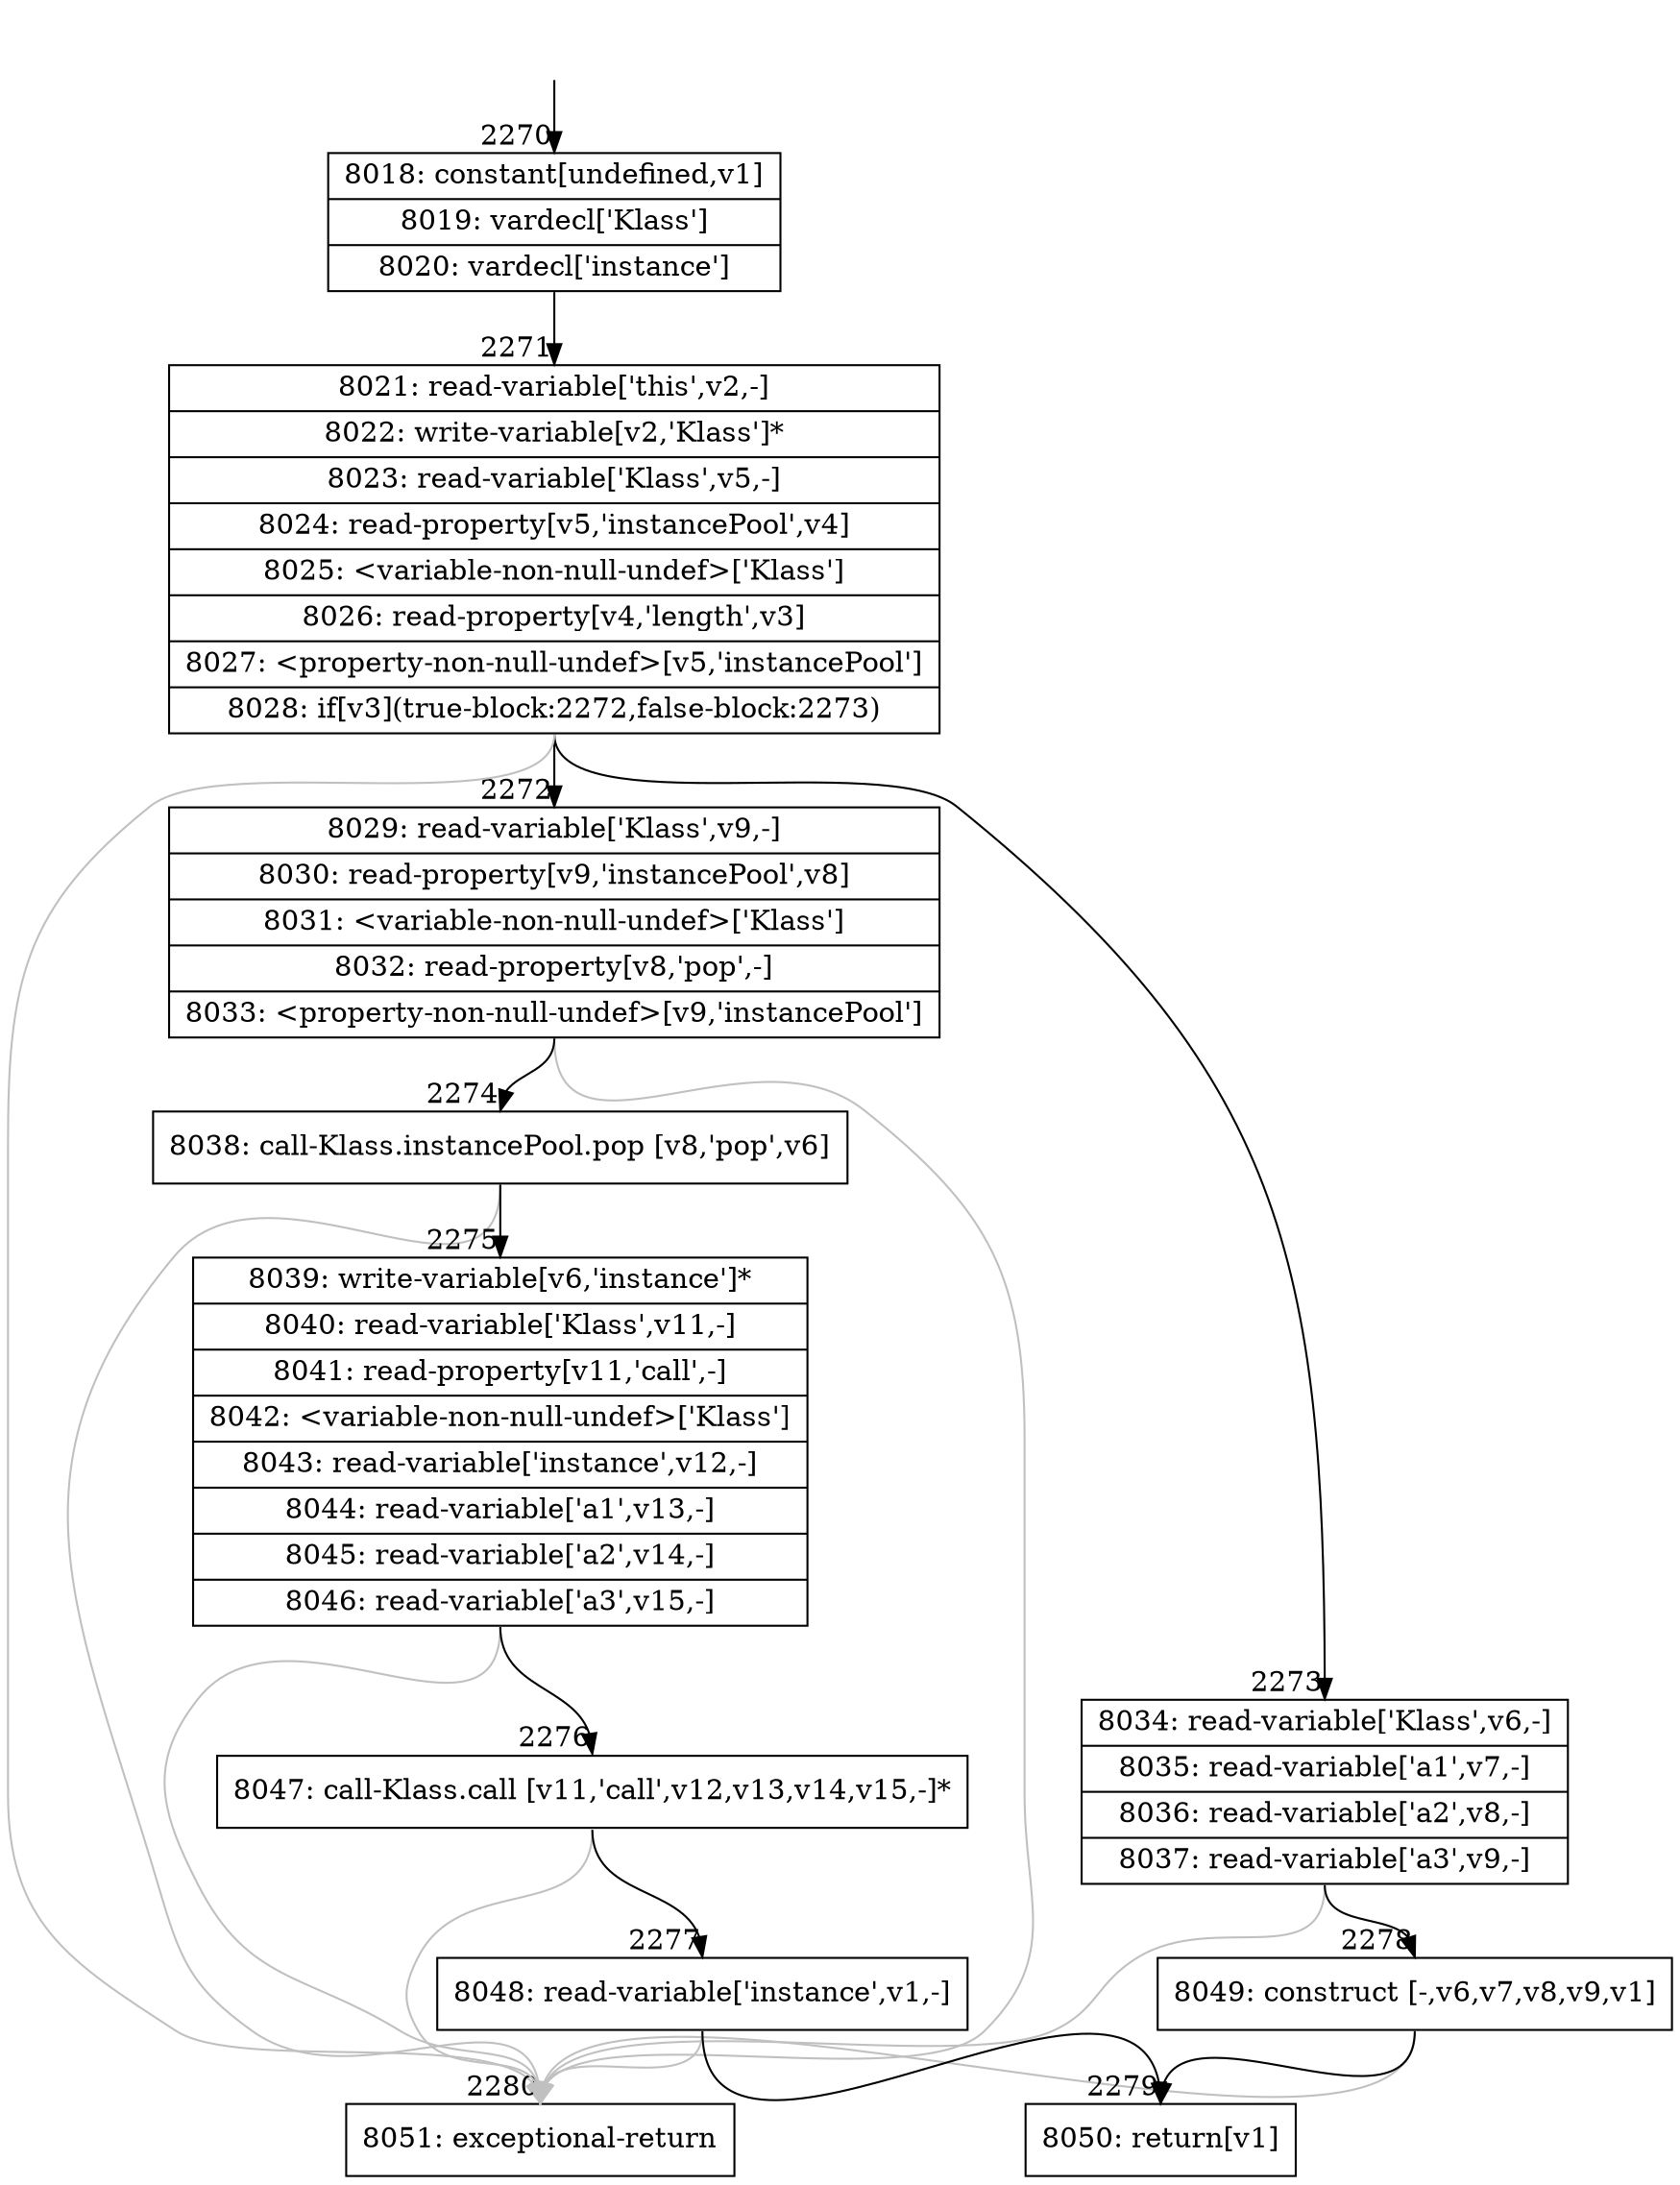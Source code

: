 digraph {
rankdir="TD"
BB_entry164[shape=none,label=""];
BB_entry164 -> BB2270 [tailport=s, headport=n, headlabel="    2270"]
BB2270 [shape=record label="{8018: constant[undefined,v1]|8019: vardecl['Klass']|8020: vardecl['instance']}" ] 
BB2270 -> BB2271 [tailport=s, headport=n, headlabel="      2271"]
BB2271 [shape=record label="{8021: read-variable['this',v2,-]|8022: write-variable[v2,'Klass']*|8023: read-variable['Klass',v5,-]|8024: read-property[v5,'instancePool',v4]|8025: \<variable-non-null-undef\>['Klass']|8026: read-property[v4,'length',v3]|8027: \<property-non-null-undef\>[v5,'instancePool']|8028: if[v3](true-block:2272,false-block:2273)}" ] 
BB2271 -> BB2272 [tailport=s, headport=n, headlabel="      2272"]
BB2271 -> BB2273 [tailport=s, headport=n, headlabel="      2273"]
BB2271 -> BB2280 [tailport=s, headport=n, color=gray, headlabel="      2280"]
BB2272 [shape=record label="{8029: read-variable['Klass',v9,-]|8030: read-property[v9,'instancePool',v8]|8031: \<variable-non-null-undef\>['Klass']|8032: read-property[v8,'pop',-]|8033: \<property-non-null-undef\>[v9,'instancePool']}" ] 
BB2272 -> BB2274 [tailport=s, headport=n, headlabel="      2274"]
BB2272 -> BB2280 [tailport=s, headport=n, color=gray]
BB2273 [shape=record label="{8034: read-variable['Klass',v6,-]|8035: read-variable['a1',v7,-]|8036: read-variable['a2',v8,-]|8037: read-variable['a3',v9,-]}" ] 
BB2273 -> BB2278 [tailport=s, headport=n, headlabel="      2278"]
BB2273 -> BB2280 [tailport=s, headport=n, color=gray]
BB2274 [shape=record label="{8038: call-Klass.instancePool.pop [v8,'pop',v6]}" ] 
BB2274 -> BB2275 [tailport=s, headport=n, headlabel="      2275"]
BB2274 -> BB2280 [tailport=s, headport=n, color=gray]
BB2275 [shape=record label="{8039: write-variable[v6,'instance']*|8040: read-variable['Klass',v11,-]|8041: read-property[v11,'call',-]|8042: \<variable-non-null-undef\>['Klass']|8043: read-variable['instance',v12,-]|8044: read-variable['a1',v13,-]|8045: read-variable['a2',v14,-]|8046: read-variable['a3',v15,-]}" ] 
BB2275 -> BB2276 [tailport=s, headport=n, headlabel="      2276"]
BB2275 -> BB2280 [tailport=s, headport=n, color=gray]
BB2276 [shape=record label="{8047: call-Klass.call [v11,'call',v12,v13,v14,v15,-]*}" ] 
BB2276 -> BB2277 [tailport=s, headport=n, headlabel="      2277"]
BB2276 -> BB2280 [tailport=s, headport=n, color=gray]
BB2277 [shape=record label="{8048: read-variable['instance',v1,-]}" ] 
BB2277 -> BB2279 [tailport=s, headport=n, headlabel="      2279"]
BB2277 -> BB2280 [tailport=s, headport=n, color=gray]
BB2278 [shape=record label="{8049: construct [-,v6,v7,v8,v9,v1]}" ] 
BB2278 -> BB2279 [tailport=s, headport=n]
BB2278 -> BB2280 [tailport=s, headport=n, color=gray]
BB2279 [shape=record label="{8050: return[v1]}" ] 
BB2280 [shape=record label="{8051: exceptional-return}" ] 
//#$~ 4260
}

